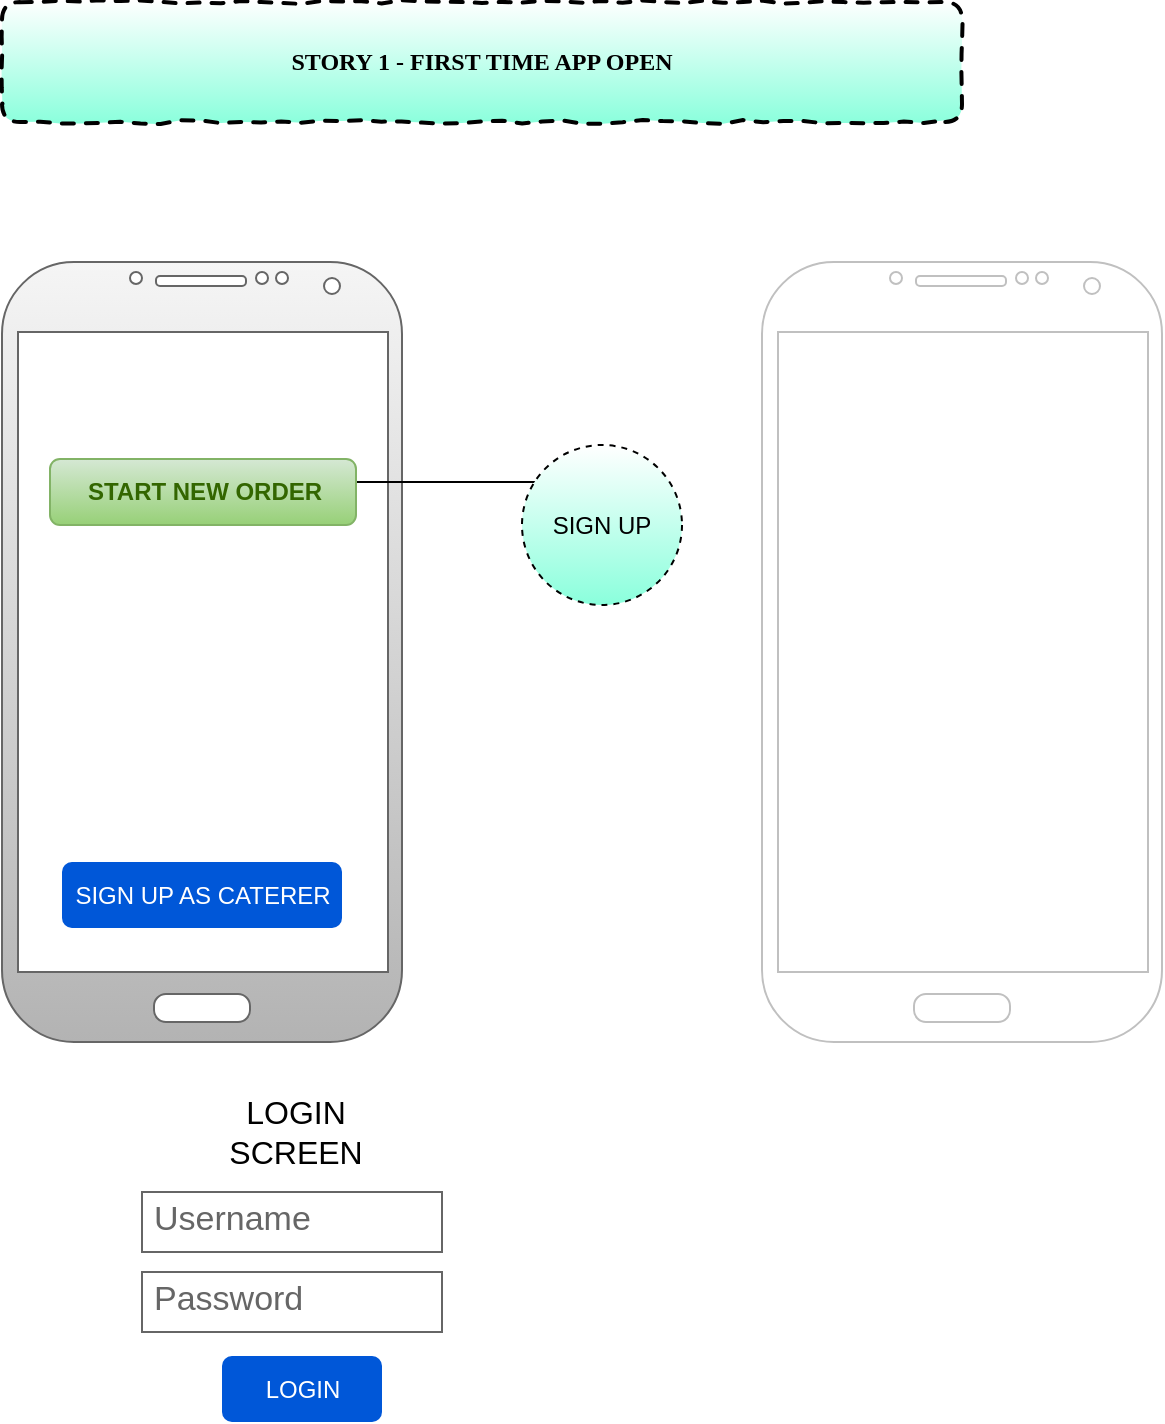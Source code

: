 <mxfile version="10.9.0" type="github"><diagram id="iE5OkRr_WU49nc2Oyl9i" name="Page-1"><mxGraphModel dx="1010" dy="582" grid="1" gridSize="10" guides="1" tooltips="1" connect="1" arrows="1" fold="1" page="1" pageScale="1" pageWidth="850" pageHeight="1100" math="0" shadow="0"><root><mxCell id="0"/><mxCell id="1" parent="0"/><mxCell id="sXPn4u6Et-X1XcgTyqAM-18" value="" style="verticalLabelPosition=bottom;verticalAlign=top;html=1;shadow=0;dashed=0;strokeWidth=1;shape=mxgraph.android.phone2;rounded=1;glass=0;fillColor=#f5f5f5;strokeColor=#666666;gradientColor=#b3b3b3;" parent="1" vertex="1"><mxGeometry x="60" y="140" width="200" height="390" as="geometry"/></mxCell><mxCell id="sXPn4u6Et-X1XcgTyqAM-24" value="" style="verticalLabelPosition=bottom;verticalAlign=top;html=1;shadow=0;dashed=0;strokeWidth=1;shape=mxgraph.android.phone2;fillColor=#ffffff;strokeColor=#c0c0c0;rounded=1;glass=0;" parent="1" vertex="1"><mxGeometry x="440" y="140" width="200" height="390" as="geometry"/></mxCell><mxCell id="sXPn4u6Et-X1XcgTyqAM-23" value="" style="endArrow=classic;html=1;" parent="1" edge="1"><mxGeometry width="50" height="50" relative="1" as="geometry"><mxPoint x="237" y="250" as="sourcePoint"/><mxPoint x="357" y="250" as="targetPoint"/></mxGeometry></mxCell><mxCell id="sXPn4u6Et-X1XcgTyqAM-25" value="STORY 1 - FIRST TIME APP OPEN" style="html=1;whiteSpace=wrap;comic=1;strokeWidth=2;fontFamily=Comic Sans MS;fontStyle=1;rounded=1;glass=0;dashed=1;gradientColor=#8AFFDC;" parent="1" vertex="1"><mxGeometry x="60" y="10" width="480" height="60" as="geometry"/></mxCell><mxCell id="sXPn4u6Et-X1XcgTyqAM-26" value="SIGN UP AS CATERER" style="rounded=1;fillColor=#0057D8;align=center;strokeColor=none;html=1;fontColor=#ffffff;fontSize=12;glass=0;dashed=1;" parent="1" vertex="1"><mxGeometry x="90" y="440" width="140" height="33" as="geometry"/></mxCell><mxCell id="sXPn4u6Et-X1XcgTyqAM-28" value="SIGN UP" style="ellipse;whiteSpace=wrap;html=1;aspect=fixed;rounded=1;glass=0;dashed=1;strokeColor=#000000;gradientColor=#8AFFDC;" parent="1" vertex="1"><mxGeometry x="320" y="231.5" width="80" height="80" as="geometry"/></mxCell><mxCell id="sXPn4u6Et-X1XcgTyqAM-31" value="" style="group" parent="1" vertex="1" connectable="0"><mxGeometry x="130" y="565" width="150" height="155" as="geometry"/></mxCell><mxCell id="sXPn4u6Et-X1XcgTyqAM-19" value="Username" style="strokeWidth=1;shadow=0;dashed=0;align=center;html=1;shape=mxgraph.mockup.text.textBox;fillColor=#ffffff;fontColor=#666666;align=left;fontSize=17;spacingLeft=4;spacingTop=-3;strokeColor=#666666;mainText=;rounded=1;glass=0;" parent="sXPn4u6Et-X1XcgTyqAM-31" vertex="1"><mxGeometry y="40" width="150" height="30" as="geometry"/></mxCell><mxCell id="sXPn4u6Et-X1XcgTyqAM-20" value="Password" style="strokeWidth=1;shadow=0;dashed=0;align=center;html=1;shape=mxgraph.mockup.text.textBox;fillColor=#ffffff;fontColor=#666666;align=left;fontSize=17;spacingLeft=4;spacingTop=-3;strokeColor=#666666;mainText=;rounded=1;glass=0;" parent="sXPn4u6Et-X1XcgTyqAM-31" vertex="1"><mxGeometry y="80" width="150" height="30" as="geometry"/></mxCell><mxCell id="sXPn4u6Et-X1XcgTyqAM-21" value="LOGIN" style="rounded=1;fillColor=#0057D8;align=center;strokeColor=none;html=1;fontColor=#ffffff;fontSize=12;glass=0;dashed=1;" parent="sXPn4u6Et-X1XcgTyqAM-31" vertex="1"><mxGeometry x="40" y="122" width="80" height="33" as="geometry"/></mxCell><mxCell id="sXPn4u6Et-X1XcgTyqAM-29" value="LOGIN SCREEN" style="text;html=1;align=center;verticalAlign=middle;whiteSpace=wrap;rounded=0;glass=0;dashed=1;fontSize=16;" parent="sXPn4u6Et-X1XcgTyqAM-31" vertex="1"><mxGeometry x="57" width="40" height="20" as="geometry"/></mxCell><mxCell id="sXPn4u6Et-X1XcgTyqAM-32" value="START NEW ORDER" style="rounded=1;fillColor=#d5e8d4;strokeColor=#82b366;html=1;align=center;verticalAlign=middle;fontStyle=1;fontSize=12;glass=0;gradientColor=#97d077;fontColor=#336600;" parent="1" vertex="1"><mxGeometry x="84" y="238.5" width="153" height="33" as="geometry"/></mxCell></root></mxGraphModel></diagram></mxfile>